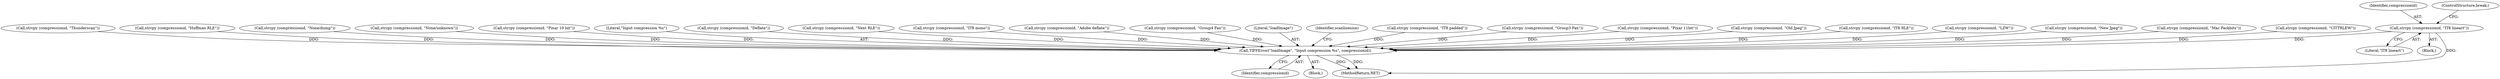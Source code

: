 digraph "0_libtiff_83a4b92815ea04969d494416eaae3d4c6b338e4a#diff-c8b4b355f9b5c06d585b23138e1c185f_5@API" {
"1000387" [label="(Call,strcpy (compressionid, \"IT8 lineart\"))"];
"1000416" [label="(Call,TIFFError(\"loadImage\", \"Input compression %s\", compressionid))"];
"1000388" [label="(Identifier,compressionid)"];
"1000367" [label="(Call,strcpy (compressionid, \"Thunderscan\"))"];
"1000322" [label="(Call,strcpy (compressionid, \"Huffman RLE\"))"];
"1000389" [label="(Literal,\"IT8 lineart\")"];
"1000317" [label="(Call,strcpy (compressionid, \"None/dump\"))"];
"1000387" [label="(Call,strcpy (compressionid, \"IT8 lineart\"))"];
"1000412" [label="(Call,strcpy (compressionid, \"None/unknown\"))"];
"1000419" [label="(Identifier,compressionid)"];
"1000392" [label="(Call,strcpy (compressionid, \"Pixar 10 bit\"))"];
"1000418" [label="(Literal,\"Input compression %s\")"];
"1000132" [label="(Block,)"];
"1000402" [label="(Call,strcpy (compressionid, \"Deflate\"))"];
"1000390" [label="(ControlStructure,break;)"];
"1000352" [label="(Call,strcpy (compressionid, \"Next RLE\"))"];
"1000315" [label="(Block,)"];
"1000382" [label="(Call,strcpy (compressionid, \"IT8 mono\"))"];
"1000407" [label="(Call,strcpy (compressionid, \"Adobe deflate\"))"];
"1000332" [label="(Call,strcpy (compressionid, \"Group4 Fax\"))"];
"1000417" [label="(Literal,\"loadImage\")"];
"1000421" [label="(Identifier,scanlinesize)"];
"1000416" [label="(Call,TIFFError(\"loadImage\", \"Input compression %s\", compressionid))"];
"1000372" [label="(Call,strcpy (compressionid, \"IT8 padded\"))"];
"1000327" [label="(Call,strcpy (compressionid, \"Group3 Fax\"))"];
"1001187" [label="(MethodReturn,RET)"];
"1000397" [label="(Call,strcpy (compressionid, \"Pixar 11bit\"))"];
"1000342" [label="(Call,strcpy (compressionid, \"Old Jpeg\"))"];
"1000377" [label="(Call,strcpy (compressionid, \"IT8 RLE\"))"];
"1000337" [label="(Call,strcpy (compressionid, \"LZW\"))"];
"1000347" [label="(Call,strcpy (compressionid, \"New Jpeg\"))"];
"1000362" [label="(Call,strcpy (compressionid, \"Mac Packbits\"))"];
"1000357" [label="(Call,strcpy (compressionid, \"CITTRLEW\"))"];
"1000387" -> "1000315"  [label="AST: "];
"1000387" -> "1000389"  [label="CFG: "];
"1000388" -> "1000387"  [label="AST: "];
"1000389" -> "1000387"  [label="AST: "];
"1000390" -> "1000387"  [label="CFG: "];
"1000387" -> "1001187"  [label="DDG: "];
"1000387" -> "1000416"  [label="DDG: "];
"1000416" -> "1000132"  [label="AST: "];
"1000416" -> "1000419"  [label="CFG: "];
"1000417" -> "1000416"  [label="AST: "];
"1000418" -> "1000416"  [label="AST: "];
"1000419" -> "1000416"  [label="AST: "];
"1000421" -> "1000416"  [label="CFG: "];
"1000416" -> "1001187"  [label="DDG: "];
"1000416" -> "1001187"  [label="DDG: "];
"1000332" -> "1000416"  [label="DDG: "];
"1000382" -> "1000416"  [label="DDG: "];
"1000397" -> "1000416"  [label="DDG: "];
"1000337" -> "1000416"  [label="DDG: "];
"1000372" -> "1000416"  [label="DDG: "];
"1000377" -> "1000416"  [label="DDG: "];
"1000322" -> "1000416"  [label="DDG: "];
"1000362" -> "1000416"  [label="DDG: "];
"1000342" -> "1000416"  [label="DDG: "];
"1000317" -> "1000416"  [label="DDG: "];
"1000407" -> "1000416"  [label="DDG: "];
"1000367" -> "1000416"  [label="DDG: "];
"1000352" -> "1000416"  [label="DDG: "];
"1000347" -> "1000416"  [label="DDG: "];
"1000392" -> "1000416"  [label="DDG: "];
"1000327" -> "1000416"  [label="DDG: "];
"1000402" -> "1000416"  [label="DDG: "];
"1000412" -> "1000416"  [label="DDG: "];
"1000357" -> "1000416"  [label="DDG: "];
}
